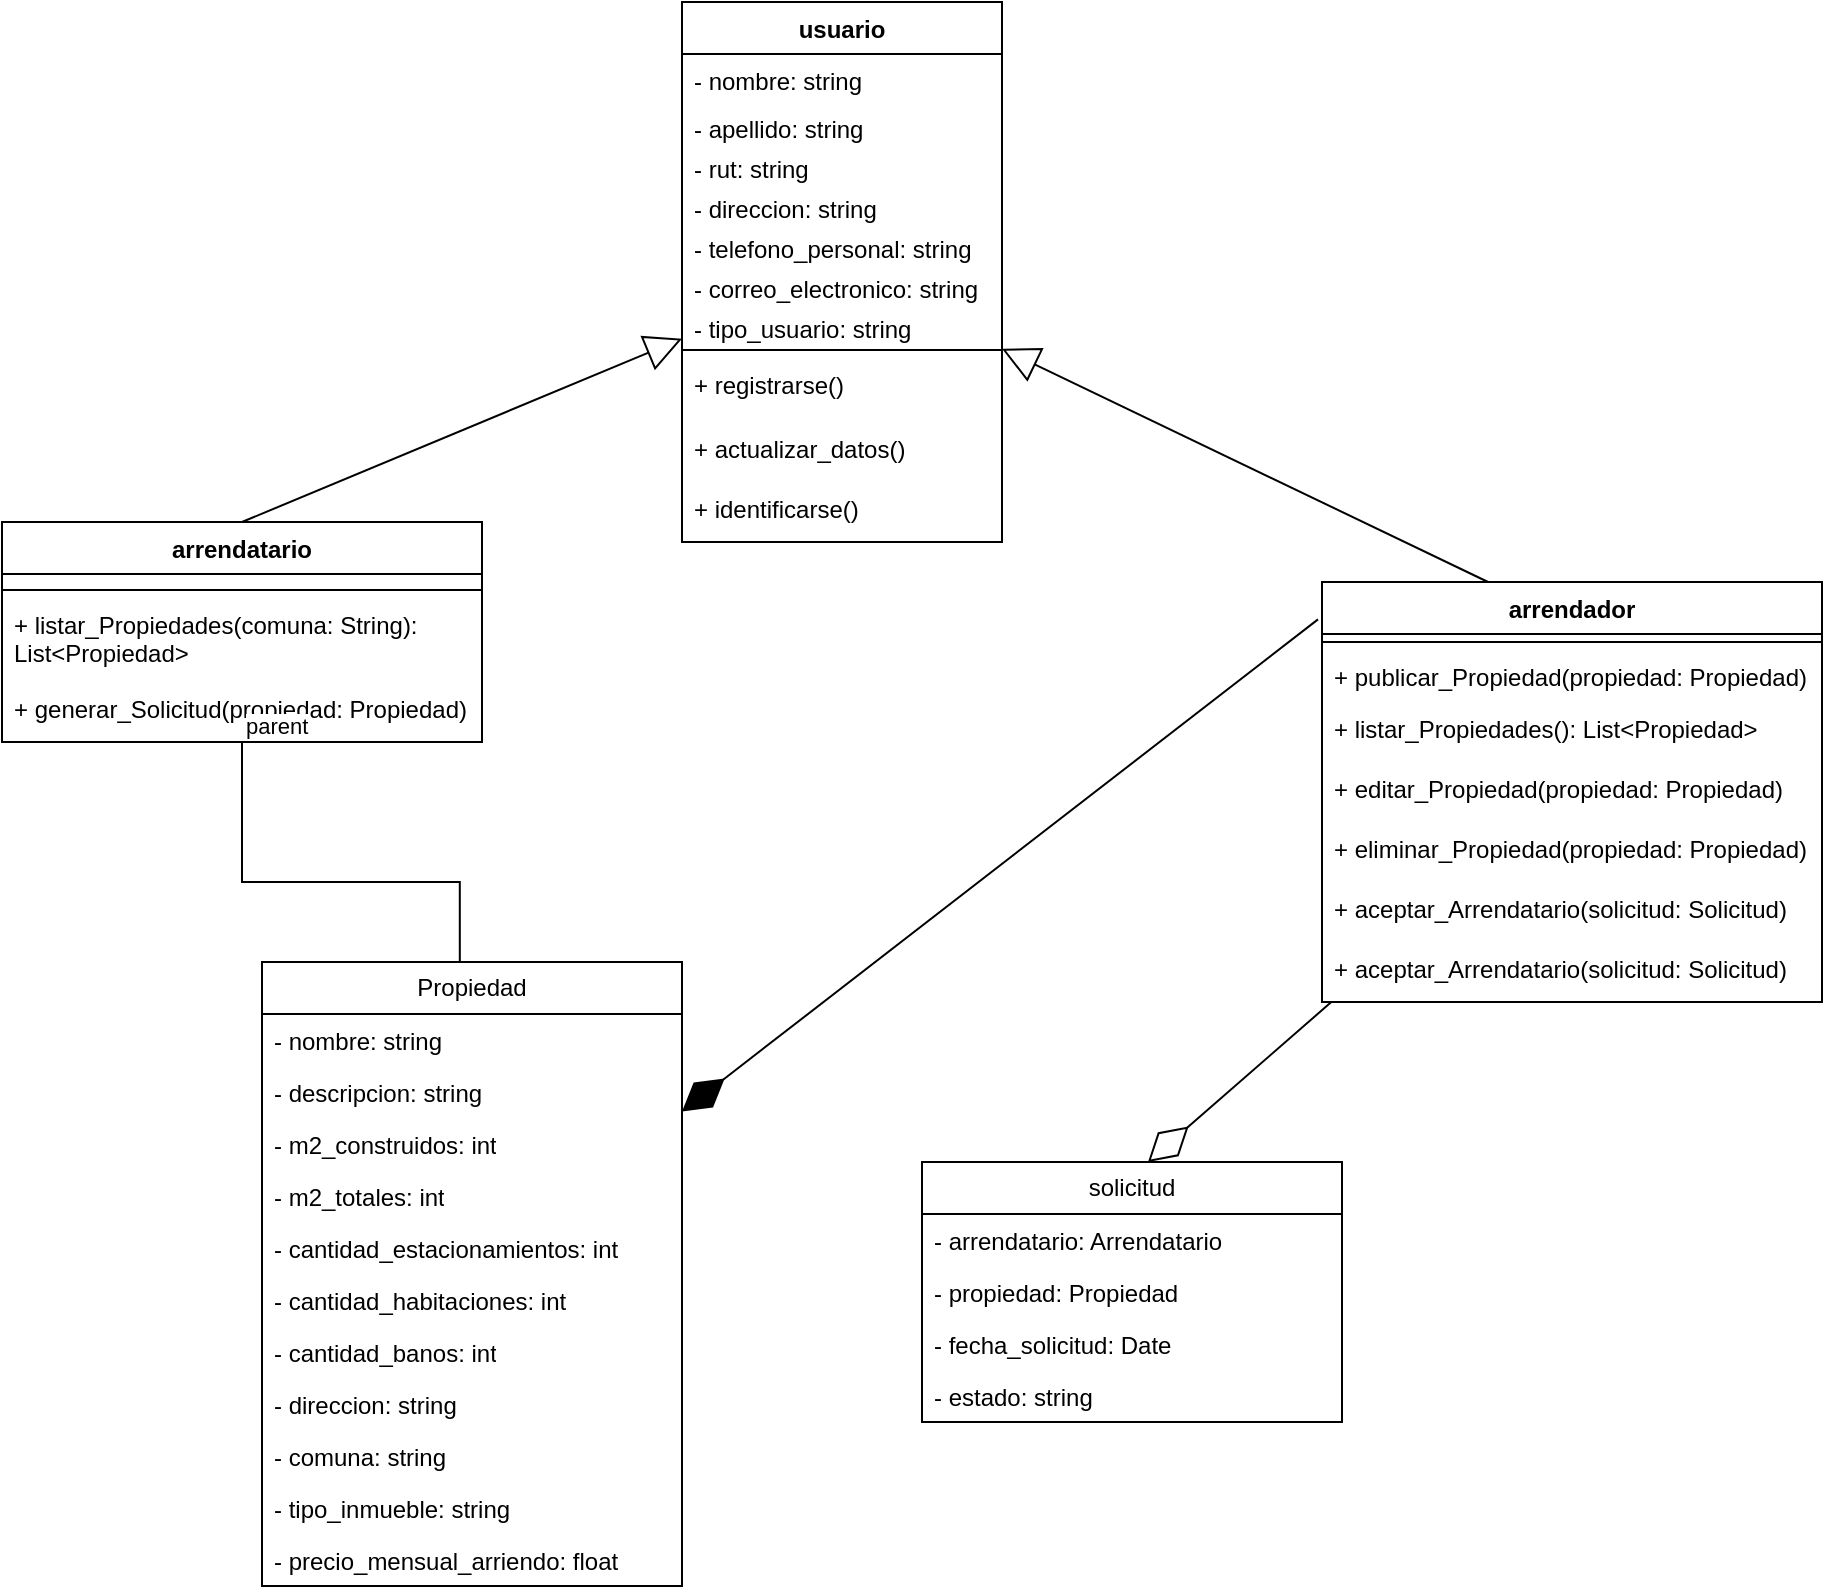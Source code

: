 <mxfile version="24.4.6" type="github">
  <diagram name="Página-1" id="vUlZFWBi7zto4_Yz-4gP">
    <mxGraphModel dx="1342" dy="801" grid="1" gridSize="10" guides="1" tooltips="1" connect="1" arrows="1" fold="1" page="1" pageScale="1" pageWidth="827" pageHeight="1169" math="0" shadow="0">
      <root>
        <mxCell id="0" />
        <mxCell id="1" parent="0" />
        <mxCell id="wHNoOVuaq0t7bs87GL1T-5" value="usuario" style="swimlane;fontStyle=1;align=center;verticalAlign=top;childLayout=stackLayout;horizontal=1;startSize=26;horizontalStack=0;resizeParent=1;resizeParentMax=0;resizeLast=0;collapsible=1;marginBottom=0;whiteSpace=wrap;html=1;" vertex="1" parent="1">
          <mxGeometry x="380" y="30" width="160" height="270" as="geometry" />
        </mxCell>
        <mxCell id="wHNoOVuaq0t7bs87GL1T-6" value="- nombre: string&lt;div&gt;&lt;br&gt;&lt;/div&gt;" style="text;strokeColor=none;fillColor=none;align=left;verticalAlign=top;spacingLeft=4;spacingRight=4;overflow=hidden;rotatable=0;points=[[0,0.5],[1,0.5]];portConstraint=eastwest;whiteSpace=wrap;html=1;" vertex="1" parent="wHNoOVuaq0t7bs87GL1T-5">
          <mxGeometry y="26" width="160" height="24" as="geometry" />
        </mxCell>
        <mxCell id="wHNoOVuaq0t7bs87GL1T-65" value="&lt;div&gt;- apellido: string&lt;/div&gt;&lt;div&gt;&lt;br&gt;&lt;/div&gt;" style="text;strokeColor=none;fillColor=none;align=left;verticalAlign=top;spacingLeft=4;spacingRight=4;overflow=hidden;rotatable=0;points=[[0,0.5],[1,0.5]];portConstraint=eastwest;whiteSpace=wrap;html=1;" vertex="1" parent="wHNoOVuaq0t7bs87GL1T-5">
          <mxGeometry y="50" width="160" height="20" as="geometry" />
        </mxCell>
        <mxCell id="wHNoOVuaq0t7bs87GL1T-66" value="&lt;div&gt;- rut: string&lt;/div&gt;&lt;div&gt;&lt;br&gt;&lt;/div&gt;" style="text;strokeColor=none;fillColor=none;align=left;verticalAlign=top;spacingLeft=4;spacingRight=4;overflow=hidden;rotatable=0;points=[[0,0.5],[1,0.5]];portConstraint=eastwest;whiteSpace=wrap;html=1;" vertex="1" parent="wHNoOVuaq0t7bs87GL1T-5">
          <mxGeometry y="70" width="160" height="20" as="geometry" />
        </mxCell>
        <mxCell id="wHNoOVuaq0t7bs87GL1T-67" value="&lt;div&gt;- direccion: string&lt;/div&gt;&lt;div&gt;&lt;br&gt;&lt;/div&gt;&lt;div&gt;&lt;br&gt;&lt;/div&gt;" style="text;strokeColor=none;fillColor=none;align=left;verticalAlign=top;spacingLeft=4;spacingRight=4;overflow=hidden;rotatable=0;points=[[0,0.5],[1,0.5]];portConstraint=eastwest;whiteSpace=wrap;html=1;" vertex="1" parent="wHNoOVuaq0t7bs87GL1T-5">
          <mxGeometry y="90" width="160" height="20" as="geometry" />
        </mxCell>
        <mxCell id="wHNoOVuaq0t7bs87GL1T-68" value="&lt;div&gt;- telefono_personal: string&lt;/div&gt;&lt;div&gt;&lt;br&gt;&lt;/div&gt;&lt;div&gt;&lt;br&gt;&lt;/div&gt;" style="text;strokeColor=none;fillColor=none;align=left;verticalAlign=top;spacingLeft=4;spacingRight=4;overflow=hidden;rotatable=0;points=[[0,0.5],[1,0.5]];portConstraint=eastwest;whiteSpace=wrap;html=1;" vertex="1" parent="wHNoOVuaq0t7bs87GL1T-5">
          <mxGeometry y="110" width="160" height="20" as="geometry" />
        </mxCell>
        <mxCell id="wHNoOVuaq0t7bs87GL1T-69" value="&lt;div&gt;- correo_electronico: string&lt;/div&gt;&lt;div&gt;&lt;br&gt;&lt;/div&gt;&lt;div&gt;&lt;br&gt;&lt;/div&gt;" style="text;strokeColor=none;fillColor=none;align=left;verticalAlign=top;spacingLeft=4;spacingRight=4;overflow=hidden;rotatable=0;points=[[0,0.5],[1,0.5]];portConstraint=eastwest;whiteSpace=wrap;html=1;" vertex="1" parent="wHNoOVuaq0t7bs87GL1T-5">
          <mxGeometry y="130" width="160" height="20" as="geometry" />
        </mxCell>
        <mxCell id="wHNoOVuaq0t7bs87GL1T-70" value="&lt;div&gt;- tipo_usuario: string&lt;/div&gt;&lt;div&gt;&lt;br&gt;&lt;/div&gt;&lt;div&gt;&lt;br&gt;&lt;/div&gt;" style="text;strokeColor=none;fillColor=none;align=left;verticalAlign=top;spacingLeft=4;spacingRight=4;overflow=hidden;rotatable=0;points=[[0,0.5],[1,0.5]];portConstraint=eastwest;whiteSpace=wrap;html=1;" vertex="1" parent="wHNoOVuaq0t7bs87GL1T-5">
          <mxGeometry y="150" width="160" height="20" as="geometry" />
        </mxCell>
        <mxCell id="wHNoOVuaq0t7bs87GL1T-7" value="" style="line;strokeWidth=1;fillColor=none;align=left;verticalAlign=middle;spacingTop=-1;spacingLeft=3;spacingRight=3;rotatable=0;labelPosition=right;points=[];portConstraint=eastwest;strokeColor=inherit;" vertex="1" parent="wHNoOVuaq0t7bs87GL1T-5">
          <mxGeometry y="170" width="160" height="8" as="geometry" />
        </mxCell>
        <mxCell id="wHNoOVuaq0t7bs87GL1T-8" value="+ registrarse()" style="text;strokeColor=none;fillColor=none;align=left;verticalAlign=top;spacingLeft=4;spacingRight=4;overflow=hidden;rotatable=0;points=[[0,0.5],[1,0.5]];portConstraint=eastwest;whiteSpace=wrap;html=1;" vertex="1" parent="wHNoOVuaq0t7bs87GL1T-5">
          <mxGeometry y="178" width="160" height="32" as="geometry" />
        </mxCell>
        <mxCell id="wHNoOVuaq0t7bs87GL1T-63" value="&lt;div&gt;+ actualizar_datos()&lt;/div&gt;" style="text;strokeColor=none;fillColor=none;align=left;verticalAlign=top;spacingLeft=4;spacingRight=4;overflow=hidden;rotatable=0;points=[[0,0.5],[1,0.5]];portConstraint=eastwest;whiteSpace=wrap;html=1;" vertex="1" parent="wHNoOVuaq0t7bs87GL1T-5">
          <mxGeometry y="210" width="160" height="30" as="geometry" />
        </mxCell>
        <mxCell id="wHNoOVuaq0t7bs87GL1T-64" value="&lt;div&gt;&lt;span style=&quot;background-color: initial;&quot;&gt;+ identificarse()&lt;/span&gt;&lt;br&gt;&lt;/div&gt;" style="text;strokeColor=none;fillColor=none;align=left;verticalAlign=top;spacingLeft=4;spacingRight=4;overflow=hidden;rotatable=0;points=[[0,0.5],[1,0.5]];portConstraint=eastwest;whiteSpace=wrap;html=1;" vertex="1" parent="wHNoOVuaq0t7bs87GL1T-5">
          <mxGeometry y="240" width="160" height="30" as="geometry" />
        </mxCell>
        <mxCell id="wHNoOVuaq0t7bs87GL1T-15" value="arrendatario" style="swimlane;fontStyle=1;align=center;verticalAlign=top;childLayout=stackLayout;horizontal=1;startSize=26;horizontalStack=0;resizeParent=1;resizeParentMax=0;resizeLast=0;collapsible=1;marginBottom=0;whiteSpace=wrap;html=1;" vertex="1" parent="1">
          <mxGeometry x="40" y="290" width="240" height="110" as="geometry" />
        </mxCell>
        <mxCell id="wHNoOVuaq0t7bs87GL1T-16" value="&lt;div&gt;&lt;br&gt;&lt;/div&gt;" style="text;strokeColor=none;fillColor=none;align=left;verticalAlign=top;spacingLeft=4;spacingRight=4;overflow=hidden;rotatable=0;points=[[0,0.5],[1,0.5]];portConstraint=eastwest;whiteSpace=wrap;html=1;" vertex="1" parent="wHNoOVuaq0t7bs87GL1T-15">
          <mxGeometry y="26" width="240" height="4" as="geometry" />
        </mxCell>
        <mxCell id="wHNoOVuaq0t7bs87GL1T-17" value="" style="line;strokeWidth=1;fillColor=none;align=left;verticalAlign=middle;spacingTop=-1;spacingLeft=3;spacingRight=3;rotatable=0;labelPosition=right;points=[];portConstraint=eastwest;strokeColor=inherit;" vertex="1" parent="wHNoOVuaq0t7bs87GL1T-15">
          <mxGeometry y="30" width="240" height="8" as="geometry" />
        </mxCell>
        <mxCell id="wHNoOVuaq0t7bs87GL1T-18" value="+ listar_Propiedades(comuna: String): List&amp;lt;Propiedad&amp;gt;" style="text;strokeColor=none;fillColor=none;align=left;verticalAlign=top;spacingLeft=4;spacingRight=4;overflow=hidden;rotatable=0;points=[[0,0.5],[1,0.5]];portConstraint=eastwest;whiteSpace=wrap;html=1;" vertex="1" parent="wHNoOVuaq0t7bs87GL1T-15">
          <mxGeometry y="38" width="240" height="42" as="geometry" />
        </mxCell>
        <mxCell id="wHNoOVuaq0t7bs87GL1T-60" value="&lt;div&gt;&lt;span style=&quot;background-color: initial;&quot;&gt;+&amp;nbsp;&lt;/span&gt;generar_Solicitud(propiedad: Propiedad)&lt;div&gt;&lt;br&gt;&lt;/div&gt;&lt;/div&gt;" style="text;strokeColor=none;fillColor=none;align=left;verticalAlign=top;spacingLeft=4;spacingRight=4;overflow=hidden;rotatable=0;points=[[0,0.5],[1,0.5]];portConstraint=eastwest;whiteSpace=wrap;html=1;" vertex="1" parent="wHNoOVuaq0t7bs87GL1T-15">
          <mxGeometry y="80" width="240" height="30" as="geometry" />
        </mxCell>
        <mxCell id="wHNoOVuaq0t7bs87GL1T-32" value="arrendador" style="swimlane;fontStyle=1;align=center;verticalAlign=top;childLayout=stackLayout;horizontal=1;startSize=26;horizontalStack=0;resizeParent=1;resizeParentMax=0;resizeLast=0;collapsible=1;marginBottom=0;whiteSpace=wrap;html=1;" vertex="1" parent="1">
          <mxGeometry x="700" y="320" width="250" height="210" as="geometry">
            <mxRectangle x="40" y="320" width="100" height="30" as="alternateBounds" />
          </mxGeometry>
        </mxCell>
        <mxCell id="wHNoOVuaq0t7bs87GL1T-34" value="" style="line;strokeWidth=1;fillColor=none;align=left;verticalAlign=middle;spacingTop=-1;spacingLeft=3;spacingRight=3;rotatable=0;labelPosition=right;points=[];portConstraint=eastwest;strokeColor=inherit;" vertex="1" parent="wHNoOVuaq0t7bs87GL1T-32">
          <mxGeometry y="26" width="250" height="8" as="geometry" />
        </mxCell>
        <mxCell id="wHNoOVuaq0t7bs87GL1T-55" value="+ publicar_Propiedad(propiedad: Propiedad)" style="text;strokeColor=none;fillColor=none;align=left;verticalAlign=top;spacingLeft=4;spacingRight=4;overflow=hidden;rotatable=0;points=[[0,0.5],[1,0.5]];portConstraint=eastwest;whiteSpace=wrap;html=1;" vertex="1" parent="wHNoOVuaq0t7bs87GL1T-32">
          <mxGeometry y="34" width="250" height="26" as="geometry" />
        </mxCell>
        <mxCell id="wHNoOVuaq0t7bs87GL1T-56" value="&lt;div&gt;+&amp;nbsp;&lt;span style=&quot;background-color: initial;&quot;&gt;listar_Propiedades(): List&amp;lt;Propiedad&amp;gt;&lt;/span&gt;&lt;/div&gt;&lt;div&gt;&lt;br&gt;&lt;/div&gt;" style="text;strokeColor=none;fillColor=none;align=left;verticalAlign=top;spacingLeft=4;spacingRight=4;overflow=hidden;rotatable=0;points=[[0,0.5],[1,0.5]];portConstraint=eastwest;whiteSpace=wrap;html=1;" vertex="1" parent="wHNoOVuaq0t7bs87GL1T-32">
          <mxGeometry y="60" width="250" height="30" as="geometry" />
        </mxCell>
        <mxCell id="wHNoOVuaq0t7bs87GL1T-57" value="&lt;div&gt;&lt;span style=&quot;background-color: initial;&quot;&gt;+&amp;nbsp;&lt;/span&gt;&lt;span style=&quot;background-color: initial;&quot;&gt;editar_Propiedad(propiedad: Propiedad)&lt;/span&gt;&lt;/div&gt;&lt;div&gt;&lt;br&gt;&lt;/div&gt;" style="text;strokeColor=none;fillColor=none;align=left;verticalAlign=top;spacingLeft=4;spacingRight=4;overflow=hidden;rotatable=0;points=[[0,0.5],[1,0.5]];portConstraint=eastwest;whiteSpace=wrap;html=1;" vertex="1" parent="wHNoOVuaq0t7bs87GL1T-32">
          <mxGeometry y="90" width="250" height="30" as="geometry" />
        </mxCell>
        <mxCell id="wHNoOVuaq0t7bs87GL1T-58" value="&lt;div&gt;&lt;span style=&quot;background-color: initial;&quot;&gt;+&amp;nbsp;&lt;/span&gt;&lt;span style=&quot;background-color: initial;&quot;&gt;eliminar_Propiedad(propiedad: Propiedad)&lt;/span&gt;&lt;/div&gt;" style="text;strokeColor=none;fillColor=none;align=left;verticalAlign=top;spacingLeft=4;spacingRight=4;overflow=hidden;rotatable=0;points=[[0,0.5],[1,0.5]];portConstraint=eastwest;whiteSpace=wrap;html=1;" vertex="1" parent="wHNoOVuaq0t7bs87GL1T-32">
          <mxGeometry y="120" width="250" height="30" as="geometry" />
        </mxCell>
        <mxCell id="wHNoOVuaq0t7bs87GL1T-82" value="&lt;div&gt;&lt;span style=&quot;background-color: initial;&quot;&gt;+&amp;nbsp;&lt;/span&gt;&lt;span style=&quot;background-color: initial;&quot;&gt;aceptar_Arrendatario(solicitud: Solicitud)&lt;/span&gt;&lt;/div&gt;" style="text;strokeColor=none;fillColor=none;align=left;verticalAlign=top;spacingLeft=4;spacingRight=4;overflow=hidden;rotatable=0;points=[[0,0.5],[1,0.5]];portConstraint=eastwest;whiteSpace=wrap;html=1;" vertex="1" parent="wHNoOVuaq0t7bs87GL1T-32">
          <mxGeometry y="150" width="250" height="30" as="geometry" />
        </mxCell>
        <mxCell id="wHNoOVuaq0t7bs87GL1T-59" value="&lt;div&gt;&lt;span style=&quot;background-color: initial;&quot;&gt;+&amp;nbsp;&lt;/span&gt;&lt;span style=&quot;background-color: initial;&quot;&gt;aceptar_Arrendatario(solicitud: Solicitud)&lt;/span&gt;&lt;/div&gt;" style="text;strokeColor=none;fillColor=none;align=left;verticalAlign=top;spacingLeft=4;spacingRight=4;overflow=hidden;rotatable=0;points=[[0,0.5],[1,0.5]];portConstraint=eastwest;whiteSpace=wrap;html=1;" vertex="1" parent="wHNoOVuaq0t7bs87GL1T-32">
          <mxGeometry y="180" width="250" height="30" as="geometry" />
        </mxCell>
        <mxCell id="wHNoOVuaq0t7bs87GL1T-40" value="" style="endArrow=block;endSize=16;endFill=0;html=1;rounded=0;exitX=0.656;exitY=-0.014;exitDx=0;exitDy=0;exitPerimeter=0;" edge="1" parent="1" target="wHNoOVuaq0t7bs87GL1T-5">
          <mxGeometry width="160" relative="1" as="geometry">
            <mxPoint x="160" y="290" as="sourcePoint" />
            <mxPoint x="340" y="80" as="targetPoint" />
          </mxGeometry>
        </mxCell>
        <mxCell id="wHNoOVuaq0t7bs87GL1T-41" value="" style="endArrow=block;endSize=16;endFill=0;html=1;rounded=0;exitX=0.346;exitY=0.009;exitDx=0;exitDy=0;exitPerimeter=0;" edge="1" parent="1" target="wHNoOVuaq0t7bs87GL1T-5">
          <mxGeometry width="160" relative="1" as="geometry">
            <mxPoint x="783.04" y="320.0" as="sourcePoint" />
            <mxPoint x="640" y="203.87" as="targetPoint" />
          </mxGeometry>
        </mxCell>
        <mxCell id="wHNoOVuaq0t7bs87GL1T-42" value="Propiedad" style="swimlane;fontStyle=0;childLayout=stackLayout;horizontal=1;startSize=26;fillColor=none;horizontalStack=0;resizeParent=1;resizeParentMax=0;resizeLast=0;collapsible=1;marginBottom=0;whiteSpace=wrap;html=1;" vertex="1" parent="1">
          <mxGeometry x="170" y="510" width="210" height="312" as="geometry" />
        </mxCell>
        <mxCell id="wHNoOVuaq0t7bs87GL1T-43" value="- nombre: string" style="text;strokeColor=none;fillColor=none;align=left;verticalAlign=top;spacingLeft=4;spacingRight=4;overflow=hidden;rotatable=0;points=[[0,0.5],[1,0.5]];portConstraint=eastwest;whiteSpace=wrap;html=1;" vertex="1" parent="wHNoOVuaq0t7bs87GL1T-42">
          <mxGeometry y="26" width="210" height="26" as="geometry" />
        </mxCell>
        <mxCell id="wHNoOVuaq0t7bs87GL1T-44" value="- descripcion: string" style="text;strokeColor=none;fillColor=none;align=left;verticalAlign=top;spacingLeft=4;spacingRight=4;overflow=hidden;rotatable=0;points=[[0,0.5],[1,0.5]];portConstraint=eastwest;whiteSpace=wrap;html=1;" vertex="1" parent="wHNoOVuaq0t7bs87GL1T-42">
          <mxGeometry y="52" width="210" height="26" as="geometry" />
        </mxCell>
        <mxCell id="wHNoOVuaq0t7bs87GL1T-45" value="- m2_construidos: int" style="text;strokeColor=none;fillColor=none;align=left;verticalAlign=top;spacingLeft=4;spacingRight=4;overflow=hidden;rotatable=0;points=[[0,0.5],[1,0.5]];portConstraint=eastwest;whiteSpace=wrap;html=1;" vertex="1" parent="wHNoOVuaq0t7bs87GL1T-42">
          <mxGeometry y="78" width="210" height="26" as="geometry" />
        </mxCell>
        <mxCell id="wHNoOVuaq0t7bs87GL1T-46" value="- m2_totales: int" style="text;strokeColor=none;fillColor=none;align=left;verticalAlign=top;spacingLeft=4;spacingRight=4;overflow=hidden;rotatable=0;points=[[0,0.5],[1,0.5]];portConstraint=eastwest;whiteSpace=wrap;html=1;" vertex="1" parent="wHNoOVuaq0t7bs87GL1T-42">
          <mxGeometry y="104" width="210" height="26" as="geometry" />
        </mxCell>
        <mxCell id="wHNoOVuaq0t7bs87GL1T-47" value="- cantidad_estacionamientos: int" style="text;strokeColor=none;fillColor=none;align=left;verticalAlign=top;spacingLeft=4;spacingRight=4;overflow=hidden;rotatable=0;points=[[0,0.5],[1,0.5]];portConstraint=eastwest;whiteSpace=wrap;html=1;" vertex="1" parent="wHNoOVuaq0t7bs87GL1T-42">
          <mxGeometry y="130" width="210" height="26" as="geometry" />
        </mxCell>
        <mxCell id="wHNoOVuaq0t7bs87GL1T-48" value="- cantidad_habitaciones: int" style="text;strokeColor=none;fillColor=none;align=left;verticalAlign=top;spacingLeft=4;spacingRight=4;overflow=hidden;rotatable=0;points=[[0,0.5],[1,0.5]];portConstraint=eastwest;whiteSpace=wrap;html=1;" vertex="1" parent="wHNoOVuaq0t7bs87GL1T-42">
          <mxGeometry y="156" width="210" height="26" as="geometry" />
        </mxCell>
        <mxCell id="wHNoOVuaq0t7bs87GL1T-50" value="- cantidad_banos: int" style="text;strokeColor=none;fillColor=none;align=left;verticalAlign=top;spacingLeft=4;spacingRight=4;overflow=hidden;rotatable=0;points=[[0,0.5],[1,0.5]];portConstraint=eastwest;whiteSpace=wrap;html=1;" vertex="1" parent="wHNoOVuaq0t7bs87GL1T-42">
          <mxGeometry y="182" width="210" height="26" as="geometry" />
        </mxCell>
        <mxCell id="wHNoOVuaq0t7bs87GL1T-51" value="- direccion: string" style="text;strokeColor=none;fillColor=none;align=left;verticalAlign=top;spacingLeft=4;spacingRight=4;overflow=hidden;rotatable=0;points=[[0,0.5],[1,0.5]];portConstraint=eastwest;whiteSpace=wrap;html=1;" vertex="1" parent="wHNoOVuaq0t7bs87GL1T-42">
          <mxGeometry y="208" width="210" height="26" as="geometry" />
        </mxCell>
        <mxCell id="wHNoOVuaq0t7bs87GL1T-52" value="- comuna: string" style="text;strokeColor=none;fillColor=none;align=left;verticalAlign=top;spacingLeft=4;spacingRight=4;overflow=hidden;rotatable=0;points=[[0,0.5],[1,0.5]];portConstraint=eastwest;whiteSpace=wrap;html=1;" vertex="1" parent="wHNoOVuaq0t7bs87GL1T-42">
          <mxGeometry y="234" width="210" height="26" as="geometry" />
        </mxCell>
        <mxCell id="wHNoOVuaq0t7bs87GL1T-53" value="- tipo_inmueble: string" style="text;strokeColor=none;fillColor=none;align=left;verticalAlign=top;spacingLeft=4;spacingRight=4;overflow=hidden;rotatable=0;points=[[0,0.5],[1,0.5]];portConstraint=eastwest;whiteSpace=wrap;html=1;" vertex="1" parent="wHNoOVuaq0t7bs87GL1T-42">
          <mxGeometry y="260" width="210" height="26" as="geometry" />
        </mxCell>
        <mxCell id="wHNoOVuaq0t7bs87GL1T-54" value="- precio_mensual_arriendo: float" style="text;strokeColor=none;fillColor=none;align=left;verticalAlign=top;spacingLeft=4;spacingRight=4;overflow=hidden;rotatable=0;points=[[0,0.5],[1,0.5]];portConstraint=eastwest;whiteSpace=wrap;html=1;" vertex="1" parent="wHNoOVuaq0t7bs87GL1T-42">
          <mxGeometry y="286" width="210" height="26" as="geometry" />
        </mxCell>
        <mxCell id="wHNoOVuaq0t7bs87GL1T-71" value="solicitud" style="swimlane;fontStyle=0;childLayout=stackLayout;horizontal=1;startSize=26;fillColor=none;horizontalStack=0;resizeParent=1;resizeParentMax=0;resizeLast=0;collapsible=1;marginBottom=0;whiteSpace=wrap;html=1;" vertex="1" parent="1">
          <mxGeometry x="500" y="610" width="210" height="130" as="geometry" />
        </mxCell>
        <mxCell id="wHNoOVuaq0t7bs87GL1T-72" value="- arrendatario: Arrendatario" style="text;strokeColor=none;fillColor=none;align=left;verticalAlign=top;spacingLeft=4;spacingRight=4;overflow=hidden;rotatable=0;points=[[0,0.5],[1,0.5]];portConstraint=eastwest;whiteSpace=wrap;html=1;" vertex="1" parent="wHNoOVuaq0t7bs87GL1T-71">
          <mxGeometry y="26" width="210" height="26" as="geometry" />
        </mxCell>
        <mxCell id="wHNoOVuaq0t7bs87GL1T-73" value="- propiedad: Propiedad" style="text;strokeColor=none;fillColor=none;align=left;verticalAlign=top;spacingLeft=4;spacingRight=4;overflow=hidden;rotatable=0;points=[[0,0.5],[1,0.5]];portConstraint=eastwest;whiteSpace=wrap;html=1;" vertex="1" parent="wHNoOVuaq0t7bs87GL1T-71">
          <mxGeometry y="52" width="210" height="26" as="geometry" />
        </mxCell>
        <mxCell id="wHNoOVuaq0t7bs87GL1T-74" value="- fecha_solicitud: Date" style="text;strokeColor=none;fillColor=none;align=left;verticalAlign=top;spacingLeft=4;spacingRight=4;overflow=hidden;rotatable=0;points=[[0,0.5],[1,0.5]];portConstraint=eastwest;whiteSpace=wrap;html=1;" vertex="1" parent="wHNoOVuaq0t7bs87GL1T-71">
          <mxGeometry y="78" width="210" height="26" as="geometry" />
        </mxCell>
        <mxCell id="wHNoOVuaq0t7bs87GL1T-75" value="- estado: string" style="text;strokeColor=none;fillColor=none;align=left;verticalAlign=top;spacingLeft=4;spacingRight=4;overflow=hidden;rotatable=0;points=[[0,0.5],[1,0.5]];portConstraint=eastwest;whiteSpace=wrap;html=1;" vertex="1" parent="wHNoOVuaq0t7bs87GL1T-71">
          <mxGeometry y="104" width="210" height="26" as="geometry" />
        </mxCell>
        <mxCell id="wHNoOVuaq0t7bs87GL1T-77" value="" style="endArrow=none;html=1;edgeStyle=orthogonalEdgeStyle;rounded=0;entryX=0.471;entryY=0;entryDx=0;entryDy=0;entryPerimeter=0;" edge="1" parent="1" source="wHNoOVuaq0t7bs87GL1T-15" target="wHNoOVuaq0t7bs87GL1T-42">
          <mxGeometry relative="1" as="geometry">
            <mxPoint x="160" y="430" as="sourcePoint" />
            <mxPoint x="320" y="430" as="targetPoint" />
            <Array as="points">
              <mxPoint x="160" y="470" />
              <mxPoint x="269" y="470" />
            </Array>
          </mxGeometry>
        </mxCell>
        <mxCell id="wHNoOVuaq0t7bs87GL1T-78" value="parent" style="edgeLabel;resizable=0;html=1;align=left;verticalAlign=bottom;" connectable="0" vertex="1" parent="wHNoOVuaq0t7bs87GL1T-77">
          <mxGeometry x="-1" relative="1" as="geometry" />
        </mxCell>
        <mxCell id="wHNoOVuaq0t7bs87GL1T-80" value="" style="endArrow=diamondThin;endFill=1;endSize=24;html=1;rounded=0;exitX=-0.008;exitY=0.089;exitDx=0;exitDy=0;exitPerimeter=0;" edge="1" parent="1" source="wHNoOVuaq0t7bs87GL1T-32" target="wHNoOVuaq0t7bs87GL1T-42">
          <mxGeometry width="160" relative="1" as="geometry">
            <mxPoint x="340" y="380" as="sourcePoint" />
            <mxPoint x="500" y="380" as="targetPoint" />
          </mxGeometry>
        </mxCell>
        <mxCell id="wHNoOVuaq0t7bs87GL1T-87" value="" style="endArrow=diamondThin;endFill=0;endSize=24;html=1;rounded=0;entryX=0.538;entryY=0;entryDx=0;entryDy=0;entryPerimeter=0;" edge="1" parent="1" source="wHNoOVuaq0t7bs87GL1T-32" target="wHNoOVuaq0t7bs87GL1T-71">
          <mxGeometry width="160" relative="1" as="geometry">
            <mxPoint x="340" y="420" as="sourcePoint" />
            <mxPoint x="500" y="420" as="targetPoint" />
          </mxGeometry>
        </mxCell>
      </root>
    </mxGraphModel>
  </diagram>
</mxfile>
